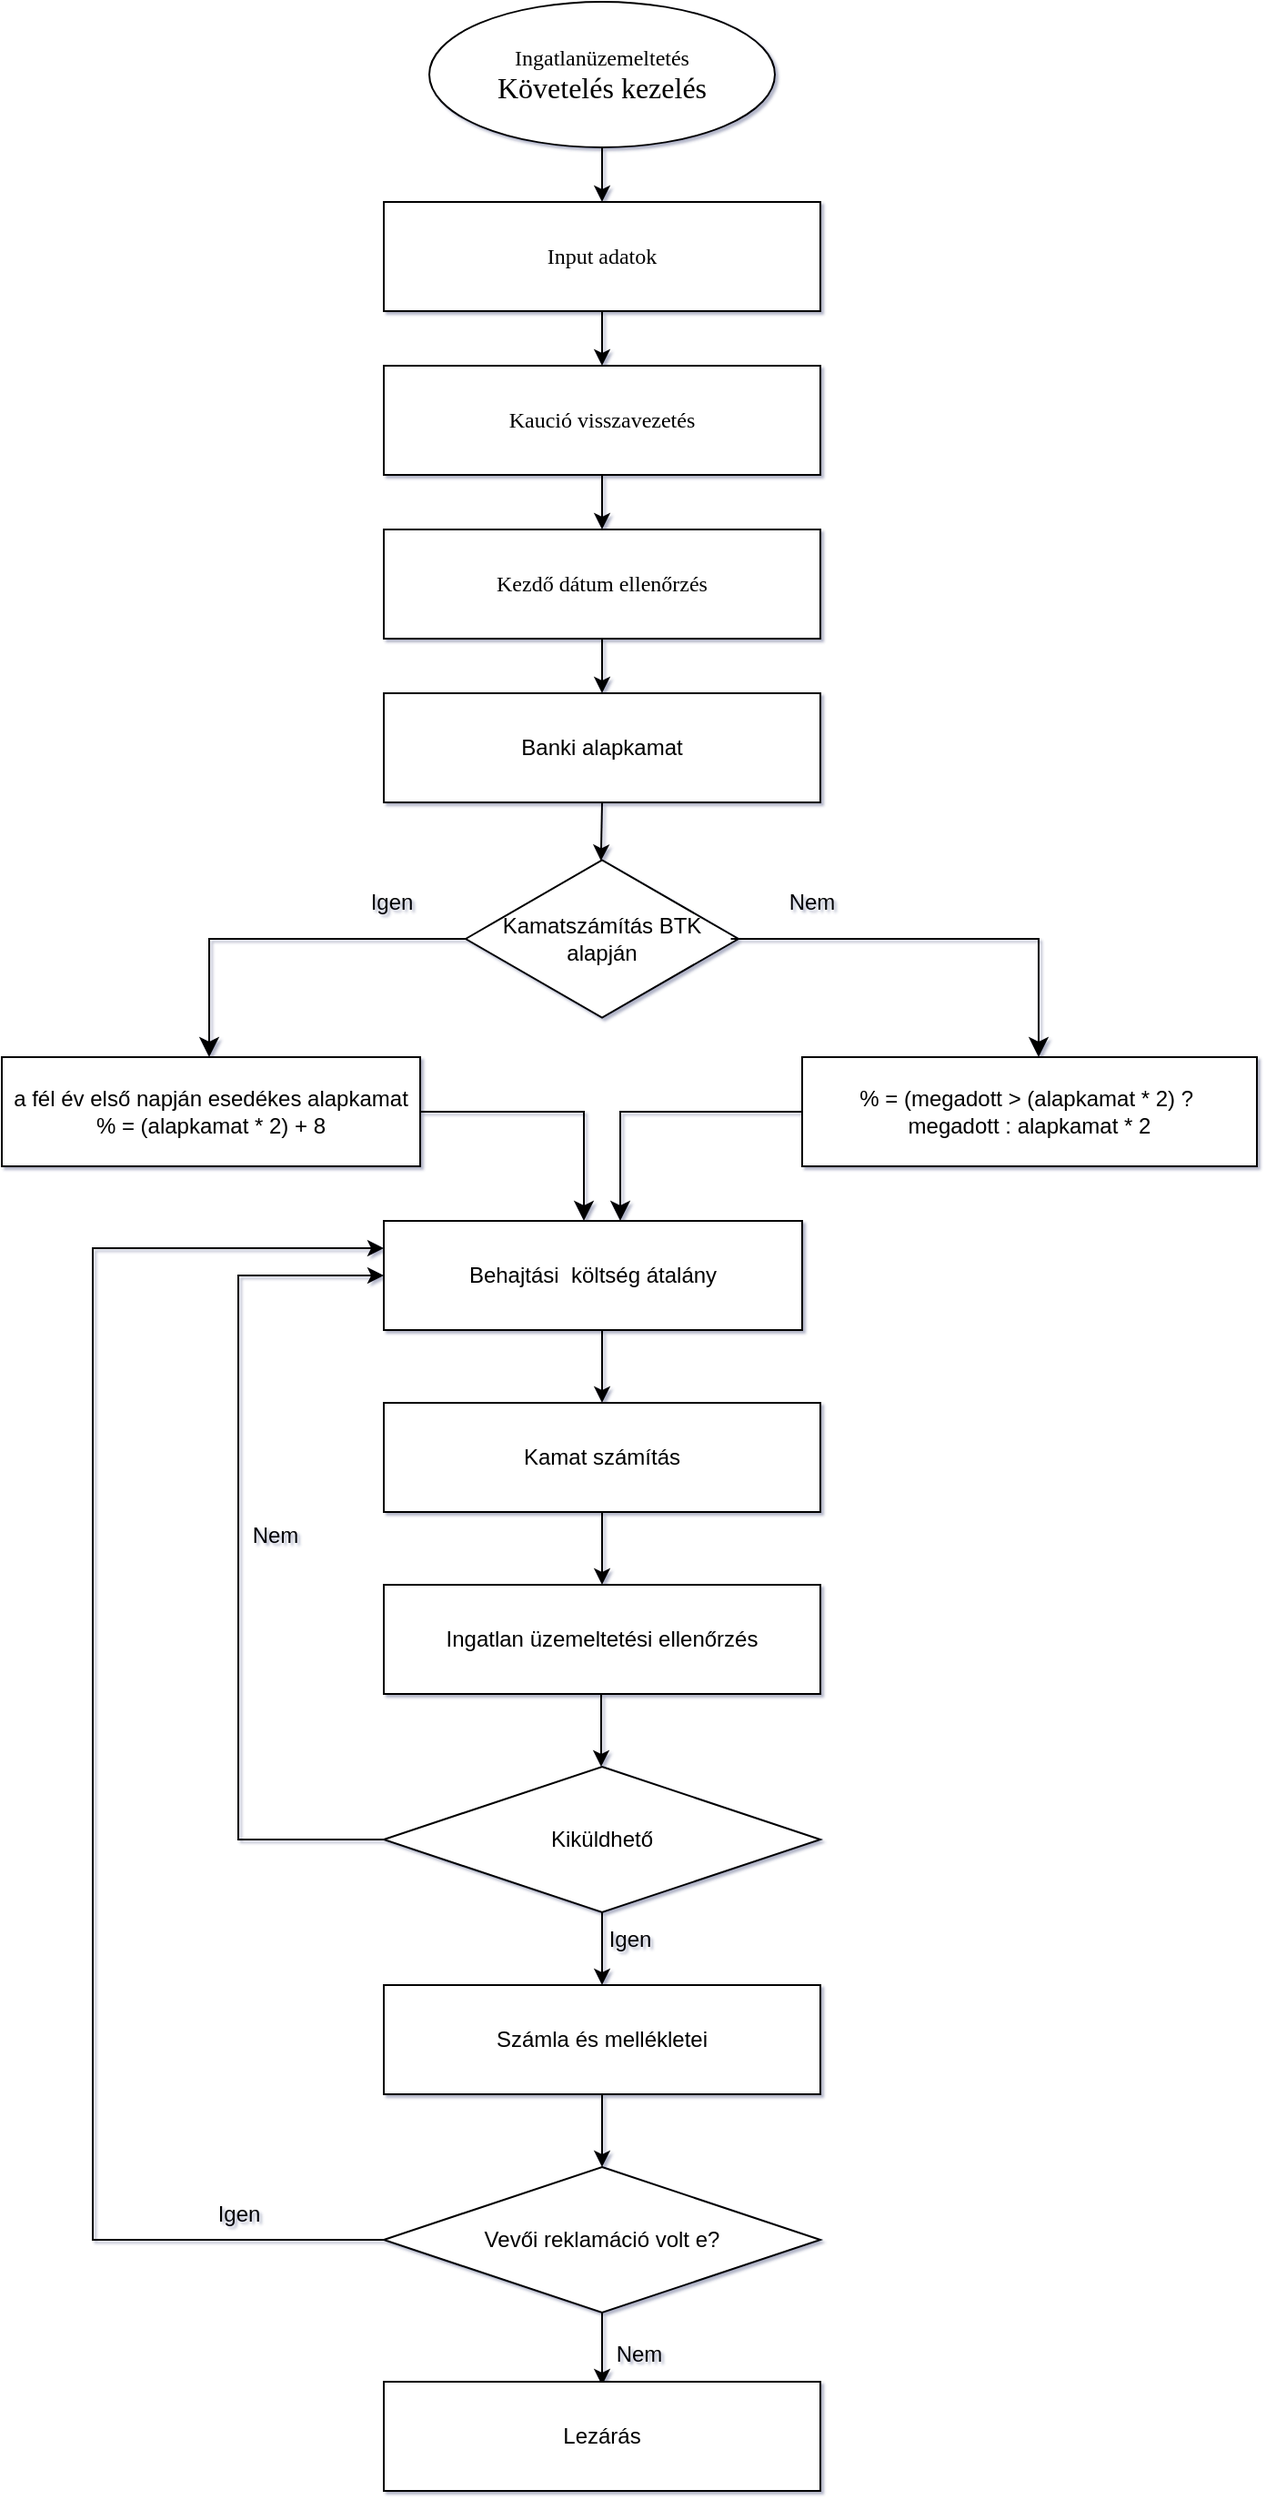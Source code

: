 <mxfile version="24.4.14" type="github">
  <diagram name="Page-1" id="edf60f1a-56cd-e834-aa8a-f176f3a09ee4">
    <mxGraphModel dx="1050" dy="565" grid="1" gridSize="10" guides="1" tooltips="1" connect="1" arrows="1" fold="1" page="1" pageScale="1" pageWidth="850" pageHeight="1400" background="none" math="0" shadow="1">
      <root>
        <mxCell id="0" />
        <mxCell id="1" parent="0" />
        <mxCell id="mCzXiH6NWdjLSZmSII8E-2" value="" style="endArrow=classic;html=1;rounded=0;exitX=0.5;exitY=1;exitDx=0;exitDy=0;labelBackgroundColor=none;fontColor=default;entryX=0.5;entryY=0;entryDx=0;entryDy=0;" parent="1" target="mCzXiH6NWdjLSZmSII8E-3" edge="1">
          <mxGeometry width="50" height="50" relative="1" as="geometry">
            <mxPoint x="400" y="90" as="sourcePoint" />
            <mxPoint x="560" y="120" as="targetPoint" />
          </mxGeometry>
        </mxCell>
        <mxCell id="mCzXiH6NWdjLSZmSII8E-3" value="&lt;font face=&quot;Tahoma&quot;&gt;Input adatok&lt;/font&gt;" style="rounded=0;whiteSpace=wrap;html=1;labelBackgroundColor=none;" parent="1" vertex="1">
          <mxGeometry x="280" y="120" width="240" height="60" as="geometry" />
        </mxCell>
        <mxCell id="bCbuyVdx1WlMGgOUMZQT-1" value="&lt;font face=&quot;Tahoma&quot;&gt;Kaució visszavezetés&lt;/font&gt;" style="rounded=0;whiteSpace=wrap;html=1;labelBackgroundColor=none;" parent="1" vertex="1">
          <mxGeometry x="280" y="210" width="240" height="60" as="geometry" />
        </mxCell>
        <mxCell id="bCbuyVdx1WlMGgOUMZQT-3" value="&lt;font face=&quot;Tahoma&quot;&gt;Kezdő dátum ellenőrzés&lt;/font&gt;" style="rounded=0;whiteSpace=wrap;html=1;labelBackgroundColor=none;" parent="1" vertex="1">
          <mxGeometry x="280" y="300" width="240" height="60" as="geometry" />
        </mxCell>
        <mxCell id="bCbuyVdx1WlMGgOUMZQT-5" value="Kamatszámítás BTK&lt;div&gt;alapján&lt;/div&gt;" style="html=1;whiteSpace=wrap;aspect=fixed;shape=isoRectangle;" parent="1" vertex="1">
          <mxGeometry x="325" y="480" width="150" height="90" as="geometry" />
        </mxCell>
        <mxCell id="bCbuyVdx1WlMGgOUMZQT-8" value="% = (megadott &amp;gt; (alapkamat * 2) ?&amp;nbsp;&lt;div&gt;megadott : alapkamat * 2&lt;/div&gt;" style="whiteSpace=wrap;html=1;" parent="1" vertex="1">
          <mxGeometry x="510" y="590" width="250" height="60" as="geometry" />
        </mxCell>
        <mxCell id="bCbuyVdx1WlMGgOUMZQT-9" value="&lt;div&gt;a fél év első napján esedékes alapkamat&lt;/div&gt;% = (alapkamat * 2) + 8" style="whiteSpace=wrap;html=1;" parent="1" vertex="1">
          <mxGeometry x="70" y="590" width="230" height="60" as="geometry" />
        </mxCell>
        <mxCell id="bCbuyVdx1WlMGgOUMZQT-13" value="Igen" style="text;html=1;align=center;verticalAlign=middle;resizable=0;points=[];autosize=1;strokeColor=none;fillColor=none;" parent="1" vertex="1">
          <mxGeometry x="259" y="490" width="50" height="30" as="geometry" />
        </mxCell>
        <mxCell id="bCbuyVdx1WlMGgOUMZQT-15" value="Nem" style="text;html=1;align=center;verticalAlign=middle;resizable=0;points=[];autosize=1;strokeColor=none;fillColor=none;" parent="1" vertex="1">
          <mxGeometry x="490" y="490" width="50" height="30" as="geometry" />
        </mxCell>
        <mxCell id="bCbuyVdx1WlMGgOUMZQT-16" value="Banki alapkamat" style="whiteSpace=wrap;html=1;" parent="1" vertex="1">
          <mxGeometry x="280" y="390" width="240" height="60" as="geometry" />
        </mxCell>
        <mxCell id="bCbuyVdx1WlMGgOUMZQT-18" value="" style="edgeStyle=none;orthogonalLoop=1;jettySize=auto;html=1;rounded=0;entryX=0.5;entryY=0;entryDx=0;entryDy=0;exitX=0.5;exitY=1;exitDx=0;exitDy=0;" parent="1" source="bCbuyVdx1WlMGgOUMZQT-3" target="bCbuyVdx1WlMGgOUMZQT-16" edge="1">
          <mxGeometry width="100" relative="1" as="geometry">
            <mxPoint x="400" y="430" as="sourcePoint" />
            <mxPoint x="450" y="440" as="targetPoint" />
            <Array as="points" />
          </mxGeometry>
        </mxCell>
        <mxCell id="bCbuyVdx1WlMGgOUMZQT-20" value="" style="edgeStyle=none;orthogonalLoop=1;jettySize=auto;html=1;rounded=0;entryX=0.5;entryY=0;entryDx=0;entryDy=0;exitX=0.5;exitY=1;exitDx=0;exitDy=0;" parent="1" source="bCbuyVdx1WlMGgOUMZQT-1" target="bCbuyVdx1WlMGgOUMZQT-3" edge="1">
          <mxGeometry width="100" relative="1" as="geometry">
            <mxPoint x="350" y="330" as="sourcePoint" />
            <mxPoint x="450" y="330" as="targetPoint" />
            <Array as="points" />
          </mxGeometry>
        </mxCell>
        <mxCell id="bCbuyVdx1WlMGgOUMZQT-21" value="" style="edgeStyle=none;orthogonalLoop=1;jettySize=auto;html=1;rounded=0;entryX=0.5;entryY=0;entryDx=0;entryDy=0;exitX=0.5;exitY=1;exitDx=0;exitDy=0;" parent="1" source="mCzXiH6NWdjLSZmSII8E-3" target="bCbuyVdx1WlMGgOUMZQT-1" edge="1">
          <mxGeometry width="100" relative="1" as="geometry">
            <mxPoint x="350" y="230" as="sourcePoint" />
            <mxPoint x="450" y="230" as="targetPoint" />
            <Array as="points" />
          </mxGeometry>
        </mxCell>
        <mxCell id="bCbuyVdx1WlMGgOUMZQT-22" value="" style="edgeStyle=none;orthogonalLoop=1;jettySize=auto;html=1;rounded=0;entryX=0.496;entryY=0.024;entryDx=0;entryDy=0;entryPerimeter=0;exitX=0.5;exitY=1;exitDx=0;exitDy=0;" parent="1" source="bCbuyVdx1WlMGgOUMZQT-16" target="bCbuyVdx1WlMGgOUMZQT-5" edge="1">
          <mxGeometry width="100" relative="1" as="geometry">
            <mxPoint x="350" y="460" as="sourcePoint" />
            <mxPoint x="450" y="460" as="targetPoint" />
            <Array as="points" />
          </mxGeometry>
        </mxCell>
        <mxCell id="bCbuyVdx1WlMGgOUMZQT-26" value="" style="edgeStyle=segmentEdgeStyle;endArrow=classic;html=1;curved=0;rounded=0;endSize=8;startSize=8;exitX=0.972;exitY=0.5;exitDx=0;exitDy=0;exitPerimeter=0;" parent="1" source="bCbuyVdx1WlMGgOUMZQT-5" edge="1">
          <mxGeometry width="50" height="50" relative="1" as="geometry">
            <mxPoint x="590" y="530" as="sourcePoint" />
            <mxPoint x="640" y="590" as="targetPoint" />
          </mxGeometry>
        </mxCell>
        <mxCell id="bCbuyVdx1WlMGgOUMZQT-27" value="" style="edgeStyle=segmentEdgeStyle;endArrow=classic;html=1;curved=0;rounded=0;endSize=8;startSize=8;" parent="1" edge="1">
          <mxGeometry width="50" height="50" relative="1" as="geometry">
            <mxPoint x="325" y="525" as="sourcePoint" />
            <mxPoint x="184" y="590" as="targetPoint" />
          </mxGeometry>
        </mxCell>
        <mxCell id="bCbuyVdx1WlMGgOUMZQT-28" value="" style="edgeStyle=segmentEdgeStyle;endArrow=classic;html=1;curved=0;rounded=0;endSize=8;startSize=8;exitX=0;exitY=0.5;exitDx=0;exitDy=0;" parent="1" source="bCbuyVdx1WlMGgOUMZQT-8" edge="1">
          <mxGeometry width="50" height="50" relative="1" as="geometry">
            <mxPoint x="465" y="620" as="sourcePoint" />
            <mxPoint x="410" y="680" as="targetPoint" />
            <Array as="points">
              <mxPoint x="410" y="620" />
              <mxPoint x="410" y="680" />
            </Array>
          </mxGeometry>
        </mxCell>
        <mxCell id="bCbuyVdx1WlMGgOUMZQT-29" value="" style="edgeStyle=segmentEdgeStyle;endArrow=classic;html=1;curved=0;rounded=0;endSize=8;startSize=8;exitX=1;exitY=0.5;exitDx=0;exitDy=0;" parent="1" source="bCbuyVdx1WlMGgOUMZQT-9" edge="1">
          <mxGeometry width="50" height="50" relative="1" as="geometry">
            <mxPoint x="320" y="620" as="sourcePoint" />
            <mxPoint x="390" y="680" as="targetPoint" />
            <Array as="points">
              <mxPoint x="390" y="620" />
              <mxPoint x="390" y="680" />
            </Array>
          </mxGeometry>
        </mxCell>
        <mxCell id="bCbuyVdx1WlMGgOUMZQT-30" value="Behajtási&amp;nbsp; költség átalány&lt;div&gt;&lt;/div&gt;" style="whiteSpace=wrap;html=1;" parent="1" vertex="1">
          <mxGeometry x="280" y="680" width="230" height="60" as="geometry" />
        </mxCell>
        <mxCell id="bCbuyVdx1WlMGgOUMZQT-31" value="Kamat számítás&lt;div&gt;&lt;/div&gt;" style="whiteSpace=wrap;html=1;" parent="1" vertex="1">
          <mxGeometry x="280" y="780" width="240" height="60" as="geometry" />
        </mxCell>
        <mxCell id="bCbuyVdx1WlMGgOUMZQT-33" value="" style="edgeStyle=none;orthogonalLoop=1;jettySize=auto;html=1;rounded=0;entryX=0.5;entryY=0;entryDx=0;entryDy=0;" parent="1" target="bCbuyVdx1WlMGgOUMZQT-31" edge="1">
          <mxGeometry width="100" relative="1" as="geometry">
            <mxPoint x="400" y="740" as="sourcePoint" />
            <mxPoint x="440" y="770" as="targetPoint" />
            <Array as="points" />
          </mxGeometry>
        </mxCell>
        <mxCell id="bCbuyVdx1WlMGgOUMZQT-35" value="Számla és mellékletei&lt;div&gt;&lt;/div&gt;" style="whiteSpace=wrap;html=1;" parent="1" vertex="1">
          <mxGeometry x="280" y="1100" width="240" height="60" as="geometry" />
        </mxCell>
        <mxCell id="bCbuyVdx1WlMGgOUMZQT-36" value="" style="edgeStyle=none;orthogonalLoop=1;jettySize=auto;html=1;rounded=0;entryX=0.5;entryY=0;entryDx=0;entryDy=0;" parent="1" target="bCbuyVdx1WlMGgOUMZQT-35" edge="1">
          <mxGeometry width="100" relative="1" as="geometry">
            <mxPoint x="400" y="1040" as="sourcePoint" />
            <mxPoint x="450" y="860" as="targetPoint" />
            <Array as="points" />
          </mxGeometry>
        </mxCell>
        <mxCell id="bCbuyVdx1WlMGgOUMZQT-39" value="Vevői reklamáció volt e?" style="rhombus;whiteSpace=wrap;html=1;" parent="1" vertex="1">
          <mxGeometry x="280" y="1200" width="240" height="80" as="geometry" />
        </mxCell>
        <mxCell id="bCbuyVdx1WlMGgOUMZQT-44" value="" style="edgeStyle=none;orthogonalLoop=1;jettySize=auto;html=1;rounded=0;exitX=0;exitY=0.5;exitDx=0;exitDy=0;entryX=0;entryY=0.25;entryDx=0;entryDy=0;" parent="1" source="bCbuyVdx1WlMGgOUMZQT-39" target="bCbuyVdx1WlMGgOUMZQT-30" edge="1">
          <mxGeometry width="100" relative="1" as="geometry">
            <mxPoint x="160" y="1289" as="sourcePoint" />
            <mxPoint x="120" y="678.4" as="targetPoint" />
            <Array as="points">
              <mxPoint x="120" y="1240" />
              <mxPoint x="120" y="695" />
            </Array>
          </mxGeometry>
        </mxCell>
        <mxCell id="bCbuyVdx1WlMGgOUMZQT-45" value="Ingatlan üzemeltetési ellenőrzés&lt;div&gt;&lt;/div&gt;" style="whiteSpace=wrap;html=1;" parent="1" vertex="1">
          <mxGeometry x="280" y="880" width="240" height="60" as="geometry" />
        </mxCell>
        <mxCell id="bCbuyVdx1WlMGgOUMZQT-46" value="" style="edgeStyle=none;orthogonalLoop=1;jettySize=auto;html=1;rounded=0;exitX=0.5;exitY=1;exitDx=0;exitDy=0;entryX=0.5;entryY=0;entryDx=0;entryDy=0;" parent="1" source="bCbuyVdx1WlMGgOUMZQT-31" target="bCbuyVdx1WlMGgOUMZQT-45" edge="1">
          <mxGeometry width="100" relative="1" as="geometry">
            <mxPoint x="350" y="860" as="sourcePoint" />
            <mxPoint x="450" y="860" as="targetPoint" />
            <Array as="points" />
          </mxGeometry>
        </mxCell>
        <mxCell id="bCbuyVdx1WlMGgOUMZQT-47" value="Kiküldhető" style="rhombus;whiteSpace=wrap;html=1;" parent="1" vertex="1">
          <mxGeometry x="280" y="980" width="240" height="80" as="geometry" />
        </mxCell>
        <mxCell id="bCbuyVdx1WlMGgOUMZQT-48" value="" style="edgeStyle=none;orthogonalLoop=1;jettySize=auto;html=1;rounded=0;exitX=0.5;exitY=1;exitDx=0;exitDy=0;entryX=0.5;entryY=0;entryDx=0;entryDy=0;" parent="1" edge="1">
          <mxGeometry width="100" relative="1" as="geometry">
            <mxPoint x="399.5" y="940" as="sourcePoint" />
            <mxPoint x="399.5" y="980" as="targetPoint" />
            <Array as="points" />
          </mxGeometry>
        </mxCell>
        <mxCell id="bCbuyVdx1WlMGgOUMZQT-49" value="" style="edgeStyle=none;orthogonalLoop=1;jettySize=auto;html=1;rounded=0;exitX=0.5;exitY=1;exitDx=0;exitDy=0;" parent="1" source="bCbuyVdx1WlMGgOUMZQT-35" edge="1">
          <mxGeometry width="100" relative="1" as="geometry">
            <mxPoint x="370" y="1170" as="sourcePoint" />
            <mxPoint x="400" y="1200" as="targetPoint" />
            <Array as="points" />
          </mxGeometry>
        </mxCell>
        <mxCell id="bCbuyVdx1WlMGgOUMZQT-51" value="Igen" style="text;html=1;align=center;verticalAlign=middle;resizable=0;points=[];autosize=1;strokeColor=none;fillColor=none;" parent="1" vertex="1">
          <mxGeometry x="390" y="1060" width="50" height="30" as="geometry" />
        </mxCell>
        <mxCell id="bCbuyVdx1WlMGgOUMZQT-52" value="" style="edgeStyle=none;orthogonalLoop=1;jettySize=auto;html=1;rounded=0;exitX=0;exitY=0.5;exitDx=0;exitDy=0;entryX=0;entryY=0.5;entryDx=0;entryDy=0;" parent="1" source="bCbuyVdx1WlMGgOUMZQT-47" target="bCbuyVdx1WlMGgOUMZQT-30" edge="1">
          <mxGeometry width="100" relative="1" as="geometry">
            <mxPoint x="120" y="990" as="sourcePoint" />
            <mxPoint x="200" y="700" as="targetPoint" />
            <Array as="points">
              <mxPoint x="200" y="1020" />
              <mxPoint x="200" y="710" />
            </Array>
          </mxGeometry>
        </mxCell>
        <mxCell id="bCbuyVdx1WlMGgOUMZQT-53" value="Nem" style="text;html=1;align=center;verticalAlign=middle;resizable=0;points=[];autosize=1;strokeColor=none;fillColor=none;" parent="1" vertex="1">
          <mxGeometry x="195" y="838" width="50" height="30" as="geometry" />
        </mxCell>
        <mxCell id="bCbuyVdx1WlMGgOUMZQT-54" value="Igen&lt;div&gt;&lt;br&gt;&lt;/div&gt;" style="text;html=1;align=center;verticalAlign=middle;resizable=0;points=[];autosize=1;strokeColor=none;fillColor=none;" parent="1" vertex="1">
          <mxGeometry x="175" y="1213" width="50" height="40" as="geometry" />
        </mxCell>
        <mxCell id="bCbuyVdx1WlMGgOUMZQT-55" value="" style="edgeStyle=none;orthogonalLoop=1;jettySize=auto;html=1;rounded=0;exitX=0.5;exitY=1;exitDx=0;exitDy=0;" parent="1" source="bCbuyVdx1WlMGgOUMZQT-39" edge="1">
          <mxGeometry width="100" relative="1" as="geometry">
            <mxPoint x="390" y="1340" as="sourcePoint" />
            <mxPoint x="400" y="1320" as="targetPoint" />
            <Array as="points" />
          </mxGeometry>
        </mxCell>
        <mxCell id="bCbuyVdx1WlMGgOUMZQT-56" value="Nem" style="text;html=1;align=center;verticalAlign=middle;resizable=0;points=[];autosize=1;strokeColor=none;fillColor=none;" parent="1" vertex="1">
          <mxGeometry x="395" y="1288" width="50" height="30" as="geometry" />
        </mxCell>
        <mxCell id="bCbuyVdx1WlMGgOUMZQT-57" value="Lezárás&lt;div&gt;&lt;/div&gt;" style="whiteSpace=wrap;html=1;" parent="1" vertex="1">
          <mxGeometry x="280" y="1318" width="240" height="60" as="geometry" />
        </mxCell>
        <mxCell id="eO4qMZOSYRMMW1Qxdj4o-1" value="&lt;font face=&quot;Tahoma&quot;&gt;Ingatlanüzemeltetés&lt;/font&gt;&lt;div style=&quot;font-family: Verdana; font-size: 8px;&quot;&gt;&lt;font face=&quot;BtbKhpzwE4qU60kqDjoo&quot; size=&quot;3&quot;&gt;Követelés kezelés&lt;/font&gt;&lt;/div&gt;" style="ellipse;whiteSpace=wrap;html=1;" parent="1" vertex="1">
          <mxGeometry x="305" y="10" width="190" height="80" as="geometry" />
        </mxCell>
      </root>
    </mxGraphModel>
  </diagram>
</mxfile>
